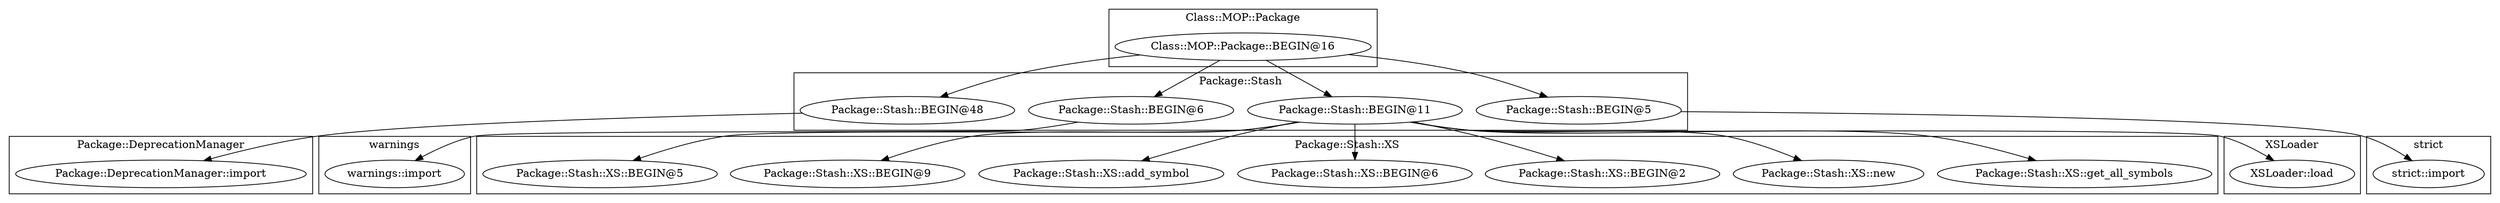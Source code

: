 digraph {
graph [overlap=false]
subgraph cluster_Package_Stash {
	label="Package::Stash";
	"Package::Stash::BEGIN@48";
	"Package::Stash::BEGIN@6";
	"Package::Stash::BEGIN@11";
	"Package::Stash::BEGIN@5";
}
subgraph cluster_Package_Stash_XS {
	label="Package::Stash::XS";
	"Package::Stash::XS::get_all_symbols";
	"Package::Stash::XS::new";
	"Package::Stash::XS::BEGIN@2";
	"Package::Stash::XS::BEGIN@6";
	"Package::Stash::XS::add_symbol";
	"Package::Stash::XS::BEGIN@9";
	"Package::Stash::XS::BEGIN@5";
}
subgraph cluster_warnings {
	label="warnings";
	"warnings::import";
}
subgraph cluster_XSLoader {
	label="XSLoader";
	"XSLoader::load";
}
subgraph cluster_Package_DeprecationManager {
	label="Package::DeprecationManager";
	"Package::DeprecationManager::import";
}
subgraph cluster_strict {
	label="strict";
	"strict::import";
}
subgraph cluster_Class_MOP_Package {
	label="Class::MOP::Package";
	"Class::MOP::Package::BEGIN@16";
}
"Package::Stash::BEGIN@11" -> "Package::Stash::XS::new";
"Package::Stash::BEGIN@5" -> "strict::import";
"Package::Stash::BEGIN@11" -> "Package::Stash::XS::BEGIN@5";
"Package::Stash::BEGIN@11" -> "Package::Stash::XS::get_all_symbols";
"Package::Stash::BEGIN@11" -> "XSLoader::load";
"Class::MOP::Package::BEGIN@16" -> "Package::Stash::BEGIN@5";
"Package::Stash::BEGIN@6" -> "warnings::import";
"Package::Stash::BEGIN@11" -> "Package::Stash::XS::BEGIN@2";
"Package::Stash::BEGIN@48" -> "Package::DeprecationManager::import";
"Package::Stash::BEGIN@11" -> "Package::Stash::XS::BEGIN@9";
"Class::MOP::Package::BEGIN@16" -> "Package::Stash::BEGIN@48";
"Package::Stash::BEGIN@11" -> "Package::Stash::XS::add_symbol";
"Package::Stash::BEGIN@11" -> "Package::Stash::XS::BEGIN@6";
"Class::MOP::Package::BEGIN@16" -> "Package::Stash::BEGIN@11";
"Class::MOP::Package::BEGIN@16" -> "Package::Stash::BEGIN@6";
}
